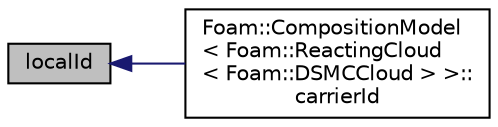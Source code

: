 digraph "localId"
{
  bgcolor="transparent";
  edge [fontname="Helvetica",fontsize="10",labelfontname="Helvetica",labelfontsize="10"];
  node [fontname="Helvetica",fontsize="10",shape=record];
  rankdir="LR";
  Node59 [label="localId",height=0.2,width=0.4,color="black", fillcolor="grey75", style="filled", fontcolor="black"];
  Node59 -> Node60 [dir="back",color="midnightblue",fontsize="10",style="solid",fontname="Helvetica"];
  Node60 [label="Foam::CompositionModel\l\< Foam::ReactingCloud\l\< Foam::DSMCCloud \> \>::\lcarrierId",height=0.2,width=0.4,color="black",URL="$a24933.html#ad897fbbb4df9790669a131df2bb0f784",tooltip="Return global id of component cmptName in carrier thermo. "];
}
